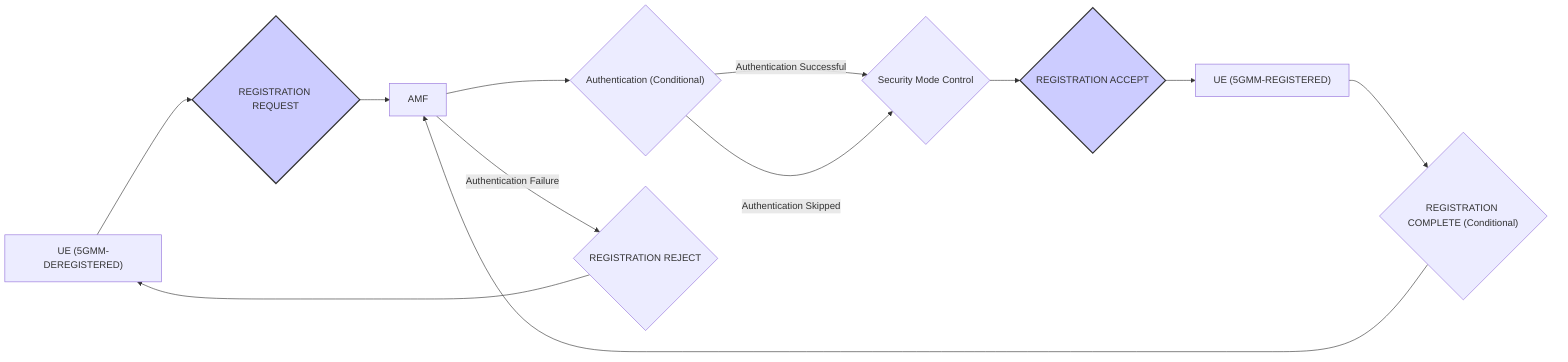 graph LR
    A["UE (5GMM-DEREGISTERED)"] --> B{"REGISTRATION REQUEST"}
    B --> C["AMF"]
    C --> D{"Authentication (Conditional)"}
    D--"Authentication Successful"-->E{"Security Mode Control"}
    D--"Authentication Skipped"-->E
    E --> F{"REGISTRATION ACCEPT"}
    F --> G["UE (5GMM-REGISTERED)"]
    C -- "Authentication Failure" --> H{"REGISTRATION REJECT"}
    H --> A
    G --> I{"REGISTRATION COMPLETE (Conditional)"}
    I --> C

    style B fill:#ccf,stroke:#333,stroke-width:2px
    style F fill:#ccf,stroke:#333,stroke-width:2px